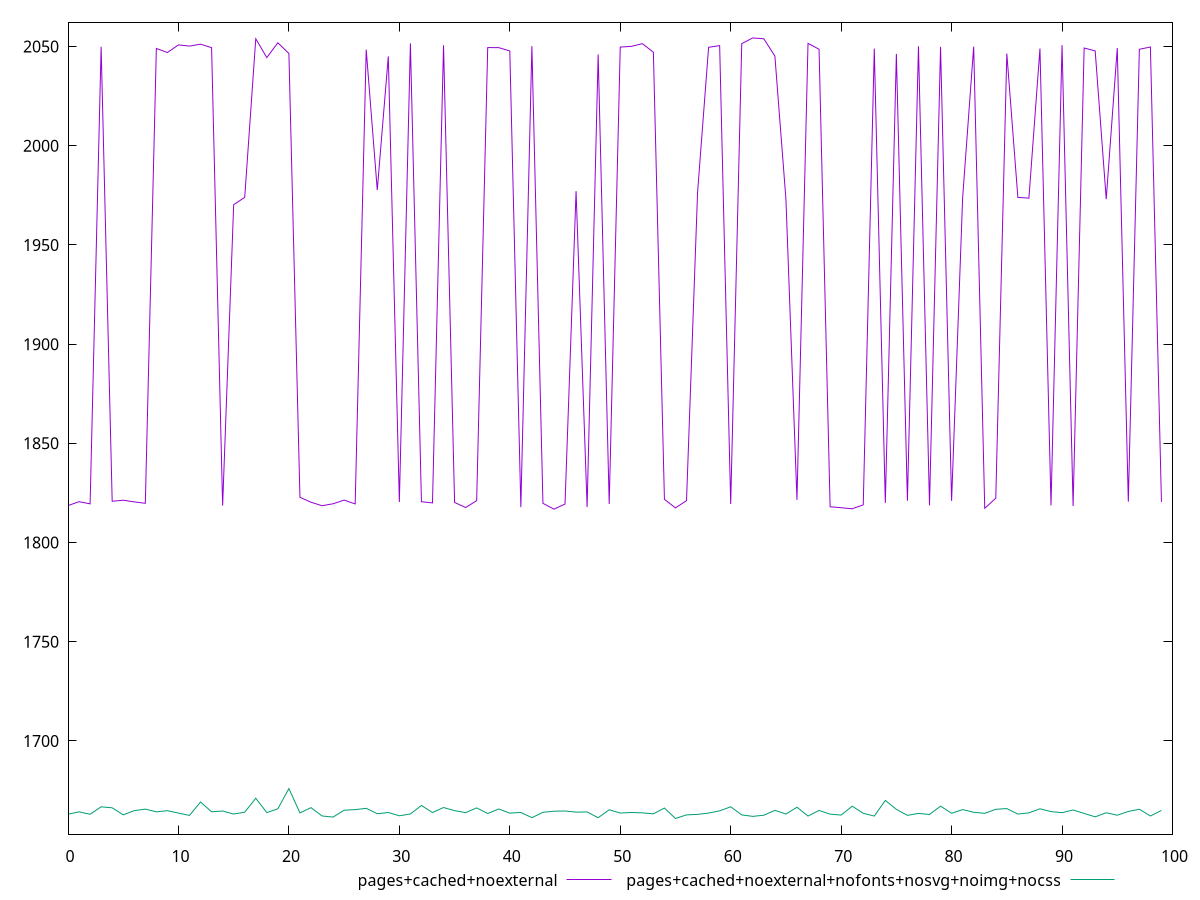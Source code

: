 $_pagesCachedNoexternal <<EOF
1818.6208000000001
1820.5836
1819.4886000000001
2049.8641000000002
1820.7918
1821.3276
1820.4751999999999
1819.7817999999997
2049.0672500000005
2047.0157
2050.8352999999997
2050.2412999999997
2051.2077000000004
2049.4438999999998
1818.6114000000002
1970.2986999999998
1974.0080000000005
2053.93825
2044.4576999999997
2051.9208
2046.5107
1822.7896
1820.3200000000006
1818.5479999999995
1819.5254000000004
1821.3782000000006
1819.4595
2048.4577999999997
1977.6609999999998
2045.0670000000002
1820.3914
2051.61925
1820.5446000000002
1819.9735
2050.65725
1820.2203999999997
1817.6484
1821.0886
2049.4967
2049.4523
2047.7938999999997
1817.8392
2050.21315
1819.7536000000002
1816.8288000000002
1819.3917999999996
1977.1313999999998
1817.88
2046.0524999999998
1819.4184
2049.74485
2050.1032
2051.46625
2047.14455
1821.7772000000004
1817.4503999999997
1821.1131999999998
1976.4382999999998
2049.6272000000004
2050.4871000000003
1819.3754000000004
2051.4632
2054.36825
2053.91455
2045.219
1973.1163999999999
1821.5118000000002
2051.6186500000003
2048.64865
1818.0268
1817.5444
1817.0124
1818.9758000000002
2048.9556000000002
1819.9666
2046.3090000000002
1821.0452
2050.1539
1818.7626
2049.8484000000003
1820.9610999999998
1973.8080999999997
2049.9626499999995
1817.2496
1822.3196000000003
2046.47645
1973.9585
1973.5949999999998
2048.99395
1818.6936
2050.72535
1818.3901999999998
2049.289
2047.8011000000001
1973.0890999999997
2049.2850499999995
1820.554
2048.62125
2049.7903
1820.5032
EOF
$_pagesCachedNoexternalNofontsNosvgNoimgNocss <<EOF
1663.0569999999998
1664.2286000000001
1663.0295
1666.7719000000002
1666.2734
1662.7201
1664.8422999999998
1665.6162
1664.2422000000001
1664.8295000000005
1663.6014
1662.4415
1669.2058
1664.2753
1664.6500999999998
1663.1526999999999
1664.0631
1671.0765000000001
1663.8763
1665.7661999999998
1675.9770999999996
1663.6979000000001
1666.3543
1662.1658000000002
1661.601
1665.0556000000001
1665.3446999999999
1666.0169999999998
1663.3059
1663.8971000000001
1662.2487
1663.1791999999996
1667.4631999999997
1663.8876999999995
1666.4223
1664.8516000000004
1663.8202
1666.2285000000002
1663.3841000000002
1665.6793
1663.583
1663.9401000000003
1661.3039999999999
1664.01
1664.5602
1664.6647
1664.1005
1664.172
1661.283
1665.2895
1663.6499
1663.9063999999998
1663.7335
1663.2415999999998
1666.1579000000002
1660.8732000000005
1662.7115000000003
1662.9623000000001
1663.6205000000004
1664.7468000000006
1666.7752999999998
1662.6954
1661.9606
1662.5289000000002
1664.9865
1663.1344999999997
1666.5789999999997
1662.1120000000005
1664.9469999999997
1663.0731999999998
1662.6075
1667.0807999999997
1663.4980999999998
1662.1121999999998
1669.9929
1665.4964000000004
1662.4698
1663.4378000000002
1662.9093
1667.1036
1663.5286999999996
1665.3733999999997
1664.0193999999997
1663.4756
1665.5168
1665.8817
1663.1262
1663.7169999999996
1665.7839000000001
1664.3654000000001
1663.8084999999999
1665.1864
1663.4339
1661.7190999999998
1663.7788
1662.5273000000002
1664.4407999999999
1665.5533
1662.1482999999998
1664.9703000000004
EOF
set key outside below
set terminal pngcairo
set output "report_00006_2020-11-02T20-21-41.718Z/first-cpu-idle/first-cpu-idle_pages+cached+noexternal_pages+cached+noexternal+nofonts+nosvg+noimg+nocss.png"
set yrange [1653.0032990000004:2062.238151]
plot $_pagesCachedNoexternal title "pages+cached+noexternal" with line ,$_pagesCachedNoexternalNofontsNosvgNoimgNocss title "pages+cached+noexternal+nofonts+nosvg+noimg+nocss" with line ,